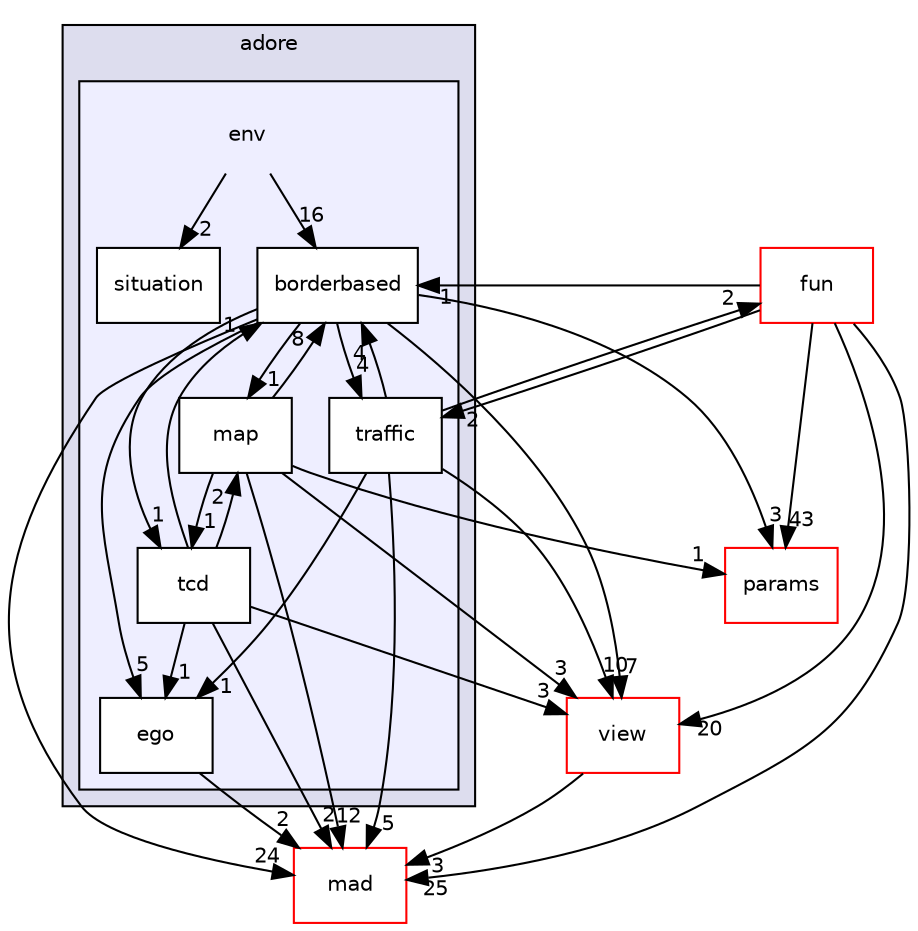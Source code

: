 digraph "/home/fascar/temp/adore/libadore/libadore/adore/env/include/adore/env" {
  compound=true
  node [ fontsize="10", fontname="Helvetica"];
  edge [ labelfontsize="10", labelfontname="Helvetica"];
  subgraph clusterdir_e034fbe9d2001c7b61ba90db690a414c {
    graph [ bgcolor="#ddddee", pencolor="black", label="adore" fontname="Helvetica", fontsize="10", URL="dir_e034fbe9d2001c7b61ba90db690a414c.html"]
  subgraph clusterdir_3e8150ffcf83a5319ed14312dbaf2a69 {
    graph [ bgcolor="#eeeeff", pencolor="black", label="" URL="dir_3e8150ffcf83a5319ed14312dbaf2a69.html"];
    dir_3e8150ffcf83a5319ed14312dbaf2a69 [shape=plaintext label="env"];
  dir_e3c15c0c35b56bd3f3a83c954db08578 [shape=box label="borderbased" fillcolor="white" style="filled" URL="dir_e3c15c0c35b56bd3f3a83c954db08578.html"];
  dir_57f793ac4f9b79a21572fbdd0c9cf08f [shape=box label="ego" fillcolor="white" style="filled" URL="dir_57f793ac4f9b79a21572fbdd0c9cf08f.html"];
  dir_953871dacaf511375ad4100ed4844d54 [shape=box label="map" fillcolor="white" style="filled" URL="dir_953871dacaf511375ad4100ed4844d54.html"];
  dir_c54f89965ea64fd2e2eb8ab20ca3f13a [shape=box label="situation" fillcolor="white" style="filled" URL="dir_c54f89965ea64fd2e2eb8ab20ca3f13a.html"];
  dir_fe8cf86ed00c9cc4f7d9de376bf6c0ea [shape=box label="tcd" fillcolor="white" style="filled" URL="dir_fe8cf86ed00c9cc4f7d9de376bf6c0ea.html"];
  dir_3eb2a2bcb9aba7d74a980bfd28f1d8e9 [shape=box label="traffic" fillcolor="white" style="filled" URL="dir_3eb2a2bcb9aba7d74a980bfd28f1d8e9.html"];
  }
  }
  dir_a021c6ba58a8e5129fddf49c0e1c61e7 [shape=box label="view" fillcolor="white" style="filled" color="red" URL="dir_a021c6ba58a8e5129fddf49c0e1c61e7.html"];
  dir_dd24209da890e557508ac1b6831a5bf7 [shape=box label="mad" fillcolor="white" style="filled" color="red" URL="dir_dd24209da890e557508ac1b6831a5bf7.html"];
  dir_f3d637d0f75736c37b2f136afab12125 [shape=box label="params" fillcolor="white" style="filled" color="red" URL="dir_f3d637d0f75736c37b2f136afab12125.html"];
  dir_649591276c0eecc8bf797bbe7897dd04 [shape=box label="fun" fillcolor="white" style="filled" color="red" URL="dir_649591276c0eecc8bf797bbe7897dd04.html"];
  dir_fe8cf86ed00c9cc4f7d9de376bf6c0ea->dir_57f793ac4f9b79a21572fbdd0c9cf08f [headlabel="1", labeldistance=1.5 headhref="dir_000072_000069.html"];
  dir_fe8cf86ed00c9cc4f7d9de376bf6c0ea->dir_953871dacaf511375ad4100ed4844d54 [headlabel="2", labeldistance=1.5 headhref="dir_000072_000070.html"];
  dir_fe8cf86ed00c9cc4f7d9de376bf6c0ea->dir_a021c6ba58a8e5129fddf49c0e1c61e7 [headlabel="3", labeldistance=1.5 headhref="dir_000072_000061.html"];
  dir_fe8cf86ed00c9cc4f7d9de376bf6c0ea->dir_dd24209da890e557508ac1b6831a5bf7 [headlabel="2", labeldistance=1.5 headhref="dir_000072_000092.html"];
  dir_fe8cf86ed00c9cc4f7d9de376bf6c0ea->dir_e3c15c0c35b56bd3f3a83c954db08578 [headlabel="1", labeldistance=1.5 headhref="dir_000072_000060.html"];
  dir_649591276c0eecc8bf797bbe7897dd04->dir_3eb2a2bcb9aba7d74a980bfd28f1d8e9 [headlabel="2", labeldistance=1.5 headhref="dir_000048_000073.html"];
  dir_649591276c0eecc8bf797bbe7897dd04->dir_a021c6ba58a8e5129fddf49c0e1c61e7 [headlabel="20", labeldistance=1.5 headhref="dir_000048_000061.html"];
  dir_649591276c0eecc8bf797bbe7897dd04->dir_dd24209da890e557508ac1b6831a5bf7 [headlabel="25", labeldistance=1.5 headhref="dir_000048_000092.html"];
  dir_649591276c0eecc8bf797bbe7897dd04->dir_f3d637d0f75736c37b2f136afab12125 [headlabel="43", labeldistance=1.5 headhref="dir_000048_000052.html"];
  dir_649591276c0eecc8bf797bbe7897dd04->dir_e3c15c0c35b56bd3f3a83c954db08578 [headlabel="1", labeldistance=1.5 headhref="dir_000048_000060.html"];
  dir_a021c6ba58a8e5129fddf49c0e1c61e7->dir_dd24209da890e557508ac1b6831a5bf7 [headlabel="3", labeldistance=1.5 headhref="dir_000061_000092.html"];
  dir_57f793ac4f9b79a21572fbdd0c9cf08f->dir_dd24209da890e557508ac1b6831a5bf7 [headlabel="2", labeldistance=1.5 headhref="dir_000069_000092.html"];
  dir_953871dacaf511375ad4100ed4844d54->dir_a021c6ba58a8e5129fddf49c0e1c61e7 [headlabel="3", labeldistance=1.5 headhref="dir_000070_000061.html"];
  dir_953871dacaf511375ad4100ed4844d54->dir_dd24209da890e557508ac1b6831a5bf7 [headlabel="12", labeldistance=1.5 headhref="dir_000070_000092.html"];
  dir_953871dacaf511375ad4100ed4844d54->dir_e3c15c0c35b56bd3f3a83c954db08578 [headlabel="8", labeldistance=1.5 headhref="dir_000070_000060.html"];
  dir_953871dacaf511375ad4100ed4844d54->dir_f3d637d0f75736c37b2f136afab12125 [headlabel="1", labeldistance=1.5 headhref="dir_000070_000052.html"];
  dir_953871dacaf511375ad4100ed4844d54->dir_fe8cf86ed00c9cc4f7d9de376bf6c0ea [headlabel="1", labeldistance=1.5 headhref="dir_000070_000072.html"];
  dir_3e8150ffcf83a5319ed14312dbaf2a69->dir_c54f89965ea64fd2e2eb8ab20ca3f13a [headlabel="2", labeldistance=1.5 headhref="dir_000047_000071.html"];
  dir_3e8150ffcf83a5319ed14312dbaf2a69->dir_e3c15c0c35b56bd3f3a83c954db08578 [headlabel="16", labeldistance=1.5 headhref="dir_000047_000060.html"];
  dir_3eb2a2bcb9aba7d74a980bfd28f1d8e9->dir_57f793ac4f9b79a21572fbdd0c9cf08f [headlabel="1", labeldistance=1.5 headhref="dir_000073_000069.html"];
  dir_3eb2a2bcb9aba7d74a980bfd28f1d8e9->dir_649591276c0eecc8bf797bbe7897dd04 [headlabel="2", labeldistance=1.5 headhref="dir_000073_000048.html"];
  dir_3eb2a2bcb9aba7d74a980bfd28f1d8e9->dir_a021c6ba58a8e5129fddf49c0e1c61e7 [headlabel="10", labeldistance=1.5 headhref="dir_000073_000061.html"];
  dir_3eb2a2bcb9aba7d74a980bfd28f1d8e9->dir_dd24209da890e557508ac1b6831a5bf7 [headlabel="5", labeldistance=1.5 headhref="dir_000073_000092.html"];
  dir_3eb2a2bcb9aba7d74a980bfd28f1d8e9->dir_e3c15c0c35b56bd3f3a83c954db08578 [headlabel="4", labeldistance=1.5 headhref="dir_000073_000060.html"];
  dir_e3c15c0c35b56bd3f3a83c954db08578->dir_3eb2a2bcb9aba7d74a980bfd28f1d8e9 [headlabel="4", labeldistance=1.5 headhref="dir_000060_000073.html"];
  dir_e3c15c0c35b56bd3f3a83c954db08578->dir_57f793ac4f9b79a21572fbdd0c9cf08f [headlabel="5", labeldistance=1.5 headhref="dir_000060_000069.html"];
  dir_e3c15c0c35b56bd3f3a83c954db08578->dir_953871dacaf511375ad4100ed4844d54 [headlabel="1", labeldistance=1.5 headhref="dir_000060_000070.html"];
  dir_e3c15c0c35b56bd3f3a83c954db08578->dir_a021c6ba58a8e5129fddf49c0e1c61e7 [headlabel="7", labeldistance=1.5 headhref="dir_000060_000061.html"];
  dir_e3c15c0c35b56bd3f3a83c954db08578->dir_dd24209da890e557508ac1b6831a5bf7 [headlabel="24", labeldistance=1.5 headhref="dir_000060_000092.html"];
  dir_e3c15c0c35b56bd3f3a83c954db08578->dir_f3d637d0f75736c37b2f136afab12125 [headlabel="3", labeldistance=1.5 headhref="dir_000060_000052.html"];
  dir_e3c15c0c35b56bd3f3a83c954db08578->dir_fe8cf86ed00c9cc4f7d9de376bf6c0ea [headlabel="1", labeldistance=1.5 headhref="dir_000060_000072.html"];
}
